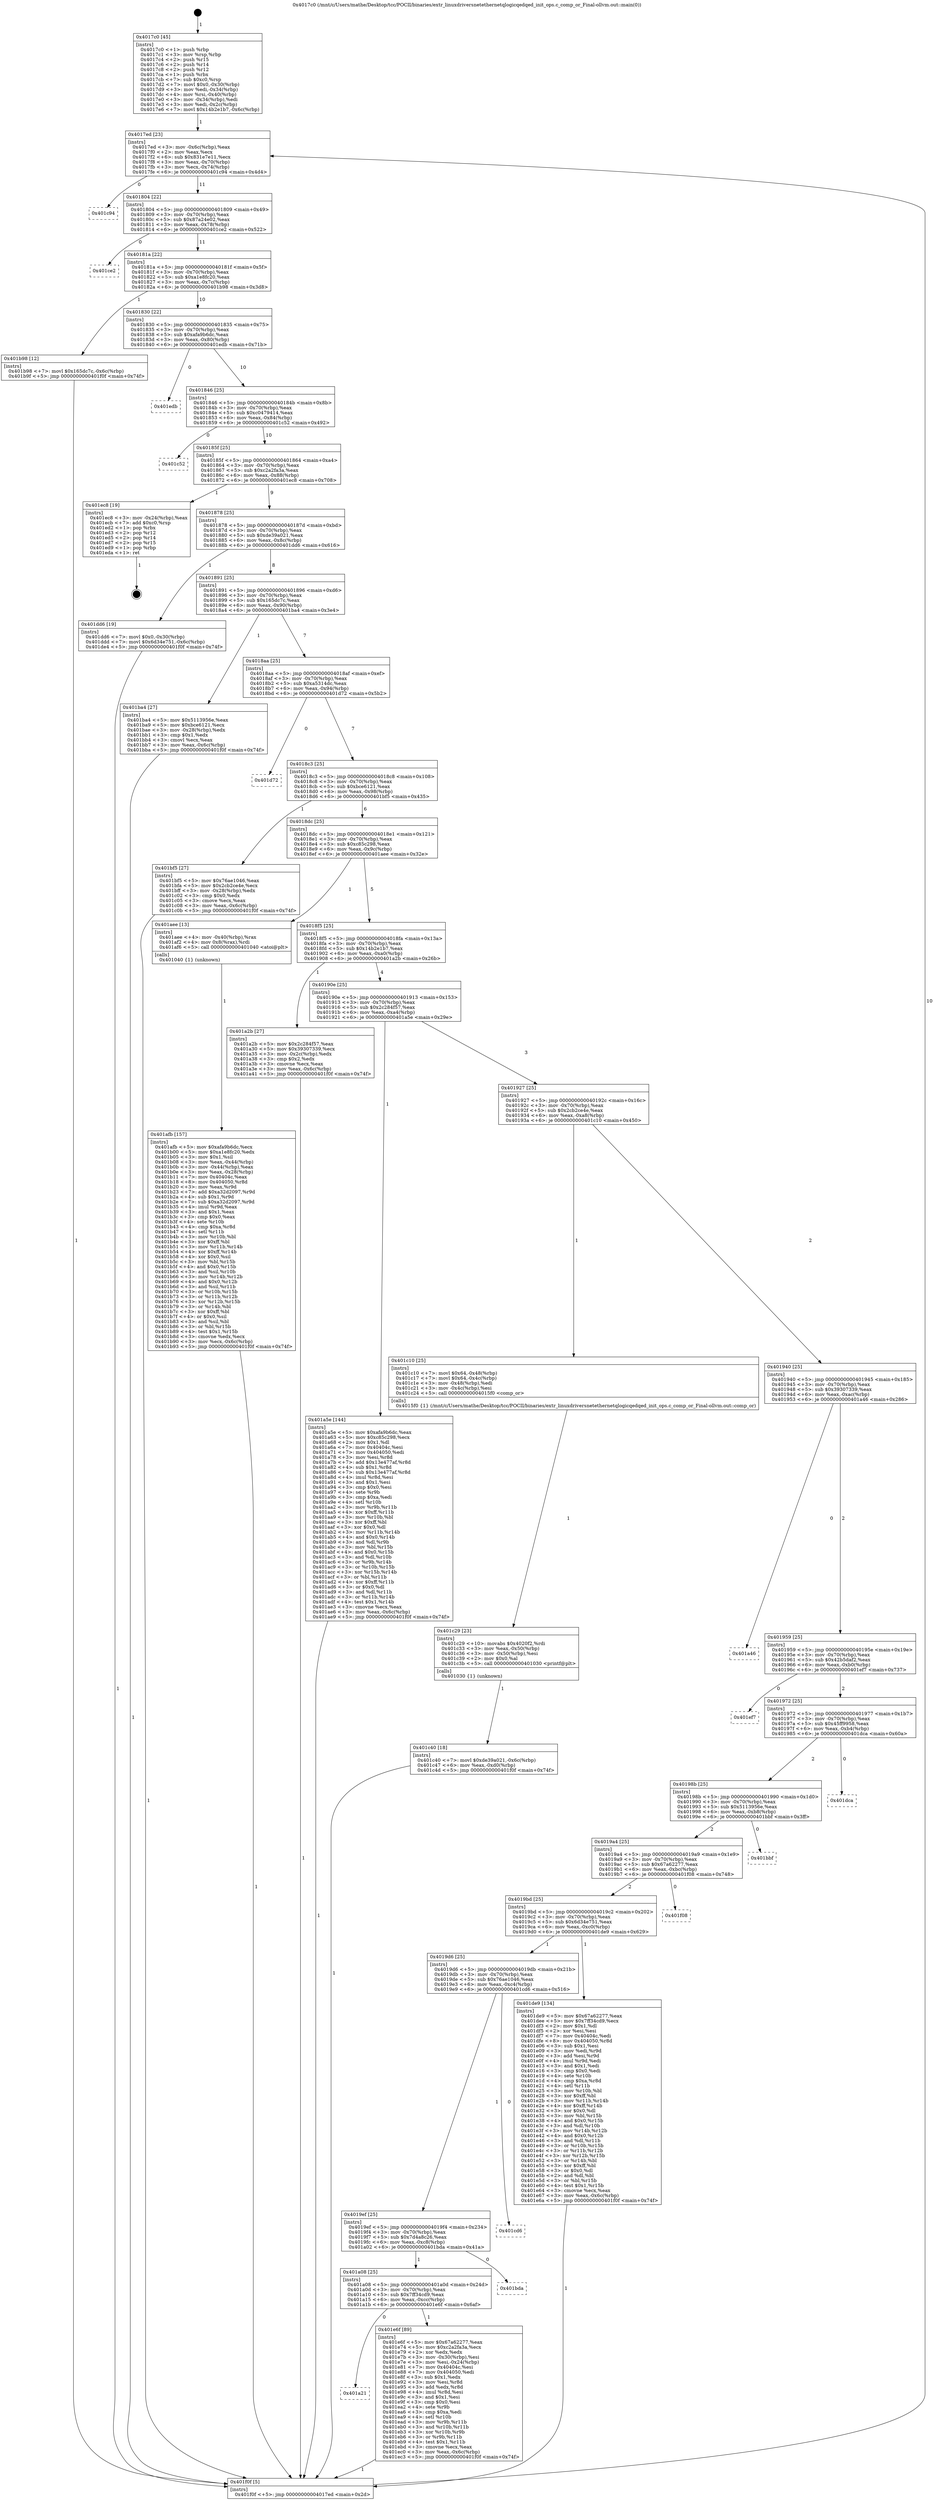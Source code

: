 digraph "0x4017c0" {
  label = "0x4017c0 (/mnt/c/Users/mathe/Desktop/tcc/POCII/binaries/extr_linuxdriversnetethernetqlogicqedqed_init_ops.c_comp_or_Final-ollvm.out::main(0))"
  labelloc = "t"
  node[shape=record]

  Entry [label="",width=0.3,height=0.3,shape=circle,fillcolor=black,style=filled]
  "0x4017ed" [label="{
     0x4017ed [23]\l
     | [instrs]\l
     &nbsp;&nbsp;0x4017ed \<+3\>: mov -0x6c(%rbp),%eax\l
     &nbsp;&nbsp;0x4017f0 \<+2\>: mov %eax,%ecx\l
     &nbsp;&nbsp;0x4017f2 \<+6\>: sub $0x831e7e11,%ecx\l
     &nbsp;&nbsp;0x4017f8 \<+3\>: mov %eax,-0x70(%rbp)\l
     &nbsp;&nbsp;0x4017fb \<+3\>: mov %ecx,-0x74(%rbp)\l
     &nbsp;&nbsp;0x4017fe \<+6\>: je 0000000000401c94 \<main+0x4d4\>\l
  }"]
  "0x401c94" [label="{
     0x401c94\l
  }", style=dashed]
  "0x401804" [label="{
     0x401804 [22]\l
     | [instrs]\l
     &nbsp;&nbsp;0x401804 \<+5\>: jmp 0000000000401809 \<main+0x49\>\l
     &nbsp;&nbsp;0x401809 \<+3\>: mov -0x70(%rbp),%eax\l
     &nbsp;&nbsp;0x40180c \<+5\>: sub $0x87a24e02,%eax\l
     &nbsp;&nbsp;0x401811 \<+3\>: mov %eax,-0x78(%rbp)\l
     &nbsp;&nbsp;0x401814 \<+6\>: je 0000000000401ce2 \<main+0x522\>\l
  }"]
  Exit [label="",width=0.3,height=0.3,shape=circle,fillcolor=black,style=filled,peripheries=2]
  "0x401ce2" [label="{
     0x401ce2\l
  }", style=dashed]
  "0x40181a" [label="{
     0x40181a [22]\l
     | [instrs]\l
     &nbsp;&nbsp;0x40181a \<+5\>: jmp 000000000040181f \<main+0x5f\>\l
     &nbsp;&nbsp;0x40181f \<+3\>: mov -0x70(%rbp),%eax\l
     &nbsp;&nbsp;0x401822 \<+5\>: sub $0xa1e8fc20,%eax\l
     &nbsp;&nbsp;0x401827 \<+3\>: mov %eax,-0x7c(%rbp)\l
     &nbsp;&nbsp;0x40182a \<+6\>: je 0000000000401b98 \<main+0x3d8\>\l
  }"]
  "0x401a21" [label="{
     0x401a21\l
  }", style=dashed]
  "0x401b98" [label="{
     0x401b98 [12]\l
     | [instrs]\l
     &nbsp;&nbsp;0x401b98 \<+7\>: movl $0x165dc7c,-0x6c(%rbp)\l
     &nbsp;&nbsp;0x401b9f \<+5\>: jmp 0000000000401f0f \<main+0x74f\>\l
  }"]
  "0x401830" [label="{
     0x401830 [22]\l
     | [instrs]\l
     &nbsp;&nbsp;0x401830 \<+5\>: jmp 0000000000401835 \<main+0x75\>\l
     &nbsp;&nbsp;0x401835 \<+3\>: mov -0x70(%rbp),%eax\l
     &nbsp;&nbsp;0x401838 \<+5\>: sub $0xafa9b6dc,%eax\l
     &nbsp;&nbsp;0x40183d \<+3\>: mov %eax,-0x80(%rbp)\l
     &nbsp;&nbsp;0x401840 \<+6\>: je 0000000000401edb \<main+0x71b\>\l
  }"]
  "0x401e6f" [label="{
     0x401e6f [89]\l
     | [instrs]\l
     &nbsp;&nbsp;0x401e6f \<+5\>: mov $0x67a62277,%eax\l
     &nbsp;&nbsp;0x401e74 \<+5\>: mov $0xc2a2fa3a,%ecx\l
     &nbsp;&nbsp;0x401e79 \<+2\>: xor %edx,%edx\l
     &nbsp;&nbsp;0x401e7b \<+3\>: mov -0x30(%rbp),%esi\l
     &nbsp;&nbsp;0x401e7e \<+3\>: mov %esi,-0x24(%rbp)\l
     &nbsp;&nbsp;0x401e81 \<+7\>: mov 0x40404c,%esi\l
     &nbsp;&nbsp;0x401e88 \<+7\>: mov 0x404050,%edi\l
     &nbsp;&nbsp;0x401e8f \<+3\>: sub $0x1,%edx\l
     &nbsp;&nbsp;0x401e92 \<+3\>: mov %esi,%r8d\l
     &nbsp;&nbsp;0x401e95 \<+3\>: add %edx,%r8d\l
     &nbsp;&nbsp;0x401e98 \<+4\>: imul %r8d,%esi\l
     &nbsp;&nbsp;0x401e9c \<+3\>: and $0x1,%esi\l
     &nbsp;&nbsp;0x401e9f \<+3\>: cmp $0x0,%esi\l
     &nbsp;&nbsp;0x401ea2 \<+4\>: sete %r9b\l
     &nbsp;&nbsp;0x401ea6 \<+3\>: cmp $0xa,%edi\l
     &nbsp;&nbsp;0x401ea9 \<+4\>: setl %r10b\l
     &nbsp;&nbsp;0x401ead \<+3\>: mov %r9b,%r11b\l
     &nbsp;&nbsp;0x401eb0 \<+3\>: and %r10b,%r11b\l
     &nbsp;&nbsp;0x401eb3 \<+3\>: xor %r10b,%r9b\l
     &nbsp;&nbsp;0x401eb6 \<+3\>: or %r9b,%r11b\l
     &nbsp;&nbsp;0x401eb9 \<+4\>: test $0x1,%r11b\l
     &nbsp;&nbsp;0x401ebd \<+3\>: cmovne %ecx,%eax\l
     &nbsp;&nbsp;0x401ec0 \<+3\>: mov %eax,-0x6c(%rbp)\l
     &nbsp;&nbsp;0x401ec3 \<+5\>: jmp 0000000000401f0f \<main+0x74f\>\l
  }"]
  "0x401edb" [label="{
     0x401edb\l
  }", style=dashed]
  "0x401846" [label="{
     0x401846 [25]\l
     | [instrs]\l
     &nbsp;&nbsp;0x401846 \<+5\>: jmp 000000000040184b \<main+0x8b\>\l
     &nbsp;&nbsp;0x40184b \<+3\>: mov -0x70(%rbp),%eax\l
     &nbsp;&nbsp;0x40184e \<+5\>: sub $0xc0479414,%eax\l
     &nbsp;&nbsp;0x401853 \<+6\>: mov %eax,-0x84(%rbp)\l
     &nbsp;&nbsp;0x401859 \<+6\>: je 0000000000401c52 \<main+0x492\>\l
  }"]
  "0x401a08" [label="{
     0x401a08 [25]\l
     | [instrs]\l
     &nbsp;&nbsp;0x401a08 \<+5\>: jmp 0000000000401a0d \<main+0x24d\>\l
     &nbsp;&nbsp;0x401a0d \<+3\>: mov -0x70(%rbp),%eax\l
     &nbsp;&nbsp;0x401a10 \<+5\>: sub $0x7ff34cd9,%eax\l
     &nbsp;&nbsp;0x401a15 \<+6\>: mov %eax,-0xcc(%rbp)\l
     &nbsp;&nbsp;0x401a1b \<+6\>: je 0000000000401e6f \<main+0x6af\>\l
  }"]
  "0x401c52" [label="{
     0x401c52\l
  }", style=dashed]
  "0x40185f" [label="{
     0x40185f [25]\l
     | [instrs]\l
     &nbsp;&nbsp;0x40185f \<+5\>: jmp 0000000000401864 \<main+0xa4\>\l
     &nbsp;&nbsp;0x401864 \<+3\>: mov -0x70(%rbp),%eax\l
     &nbsp;&nbsp;0x401867 \<+5\>: sub $0xc2a2fa3a,%eax\l
     &nbsp;&nbsp;0x40186c \<+6\>: mov %eax,-0x88(%rbp)\l
     &nbsp;&nbsp;0x401872 \<+6\>: je 0000000000401ec8 \<main+0x708\>\l
  }"]
  "0x401bda" [label="{
     0x401bda\l
  }", style=dashed]
  "0x401ec8" [label="{
     0x401ec8 [19]\l
     | [instrs]\l
     &nbsp;&nbsp;0x401ec8 \<+3\>: mov -0x24(%rbp),%eax\l
     &nbsp;&nbsp;0x401ecb \<+7\>: add $0xc0,%rsp\l
     &nbsp;&nbsp;0x401ed2 \<+1\>: pop %rbx\l
     &nbsp;&nbsp;0x401ed3 \<+2\>: pop %r12\l
     &nbsp;&nbsp;0x401ed5 \<+2\>: pop %r14\l
     &nbsp;&nbsp;0x401ed7 \<+2\>: pop %r15\l
     &nbsp;&nbsp;0x401ed9 \<+1\>: pop %rbp\l
     &nbsp;&nbsp;0x401eda \<+1\>: ret\l
  }"]
  "0x401878" [label="{
     0x401878 [25]\l
     | [instrs]\l
     &nbsp;&nbsp;0x401878 \<+5\>: jmp 000000000040187d \<main+0xbd\>\l
     &nbsp;&nbsp;0x40187d \<+3\>: mov -0x70(%rbp),%eax\l
     &nbsp;&nbsp;0x401880 \<+5\>: sub $0xde39a021,%eax\l
     &nbsp;&nbsp;0x401885 \<+6\>: mov %eax,-0x8c(%rbp)\l
     &nbsp;&nbsp;0x40188b \<+6\>: je 0000000000401dd6 \<main+0x616\>\l
  }"]
  "0x4019ef" [label="{
     0x4019ef [25]\l
     | [instrs]\l
     &nbsp;&nbsp;0x4019ef \<+5\>: jmp 00000000004019f4 \<main+0x234\>\l
     &nbsp;&nbsp;0x4019f4 \<+3\>: mov -0x70(%rbp),%eax\l
     &nbsp;&nbsp;0x4019f7 \<+5\>: sub $0x7d4a8c26,%eax\l
     &nbsp;&nbsp;0x4019fc \<+6\>: mov %eax,-0xc8(%rbp)\l
     &nbsp;&nbsp;0x401a02 \<+6\>: je 0000000000401bda \<main+0x41a\>\l
  }"]
  "0x401dd6" [label="{
     0x401dd6 [19]\l
     | [instrs]\l
     &nbsp;&nbsp;0x401dd6 \<+7\>: movl $0x0,-0x30(%rbp)\l
     &nbsp;&nbsp;0x401ddd \<+7\>: movl $0x6d34e751,-0x6c(%rbp)\l
     &nbsp;&nbsp;0x401de4 \<+5\>: jmp 0000000000401f0f \<main+0x74f\>\l
  }"]
  "0x401891" [label="{
     0x401891 [25]\l
     | [instrs]\l
     &nbsp;&nbsp;0x401891 \<+5\>: jmp 0000000000401896 \<main+0xd6\>\l
     &nbsp;&nbsp;0x401896 \<+3\>: mov -0x70(%rbp),%eax\l
     &nbsp;&nbsp;0x401899 \<+5\>: sub $0x165dc7c,%eax\l
     &nbsp;&nbsp;0x40189e \<+6\>: mov %eax,-0x90(%rbp)\l
     &nbsp;&nbsp;0x4018a4 \<+6\>: je 0000000000401ba4 \<main+0x3e4\>\l
  }"]
  "0x401cd6" [label="{
     0x401cd6\l
  }", style=dashed]
  "0x401ba4" [label="{
     0x401ba4 [27]\l
     | [instrs]\l
     &nbsp;&nbsp;0x401ba4 \<+5\>: mov $0x5113956e,%eax\l
     &nbsp;&nbsp;0x401ba9 \<+5\>: mov $0xbce6121,%ecx\l
     &nbsp;&nbsp;0x401bae \<+3\>: mov -0x28(%rbp),%edx\l
     &nbsp;&nbsp;0x401bb1 \<+3\>: cmp $0x1,%edx\l
     &nbsp;&nbsp;0x401bb4 \<+3\>: cmovl %ecx,%eax\l
     &nbsp;&nbsp;0x401bb7 \<+3\>: mov %eax,-0x6c(%rbp)\l
     &nbsp;&nbsp;0x401bba \<+5\>: jmp 0000000000401f0f \<main+0x74f\>\l
  }"]
  "0x4018aa" [label="{
     0x4018aa [25]\l
     | [instrs]\l
     &nbsp;&nbsp;0x4018aa \<+5\>: jmp 00000000004018af \<main+0xef\>\l
     &nbsp;&nbsp;0x4018af \<+3\>: mov -0x70(%rbp),%eax\l
     &nbsp;&nbsp;0x4018b2 \<+5\>: sub $0xa5314dc,%eax\l
     &nbsp;&nbsp;0x4018b7 \<+6\>: mov %eax,-0x94(%rbp)\l
     &nbsp;&nbsp;0x4018bd \<+6\>: je 0000000000401d72 \<main+0x5b2\>\l
  }"]
  "0x4019d6" [label="{
     0x4019d6 [25]\l
     | [instrs]\l
     &nbsp;&nbsp;0x4019d6 \<+5\>: jmp 00000000004019db \<main+0x21b\>\l
     &nbsp;&nbsp;0x4019db \<+3\>: mov -0x70(%rbp),%eax\l
     &nbsp;&nbsp;0x4019de \<+5\>: sub $0x76ae1046,%eax\l
     &nbsp;&nbsp;0x4019e3 \<+6\>: mov %eax,-0xc4(%rbp)\l
     &nbsp;&nbsp;0x4019e9 \<+6\>: je 0000000000401cd6 \<main+0x516\>\l
  }"]
  "0x401d72" [label="{
     0x401d72\l
  }", style=dashed]
  "0x4018c3" [label="{
     0x4018c3 [25]\l
     | [instrs]\l
     &nbsp;&nbsp;0x4018c3 \<+5\>: jmp 00000000004018c8 \<main+0x108\>\l
     &nbsp;&nbsp;0x4018c8 \<+3\>: mov -0x70(%rbp),%eax\l
     &nbsp;&nbsp;0x4018cb \<+5\>: sub $0xbce6121,%eax\l
     &nbsp;&nbsp;0x4018d0 \<+6\>: mov %eax,-0x98(%rbp)\l
     &nbsp;&nbsp;0x4018d6 \<+6\>: je 0000000000401bf5 \<main+0x435\>\l
  }"]
  "0x401de9" [label="{
     0x401de9 [134]\l
     | [instrs]\l
     &nbsp;&nbsp;0x401de9 \<+5\>: mov $0x67a62277,%eax\l
     &nbsp;&nbsp;0x401dee \<+5\>: mov $0x7ff34cd9,%ecx\l
     &nbsp;&nbsp;0x401df3 \<+2\>: mov $0x1,%dl\l
     &nbsp;&nbsp;0x401df5 \<+2\>: xor %esi,%esi\l
     &nbsp;&nbsp;0x401df7 \<+7\>: mov 0x40404c,%edi\l
     &nbsp;&nbsp;0x401dfe \<+8\>: mov 0x404050,%r8d\l
     &nbsp;&nbsp;0x401e06 \<+3\>: sub $0x1,%esi\l
     &nbsp;&nbsp;0x401e09 \<+3\>: mov %edi,%r9d\l
     &nbsp;&nbsp;0x401e0c \<+3\>: add %esi,%r9d\l
     &nbsp;&nbsp;0x401e0f \<+4\>: imul %r9d,%edi\l
     &nbsp;&nbsp;0x401e13 \<+3\>: and $0x1,%edi\l
     &nbsp;&nbsp;0x401e16 \<+3\>: cmp $0x0,%edi\l
     &nbsp;&nbsp;0x401e19 \<+4\>: sete %r10b\l
     &nbsp;&nbsp;0x401e1d \<+4\>: cmp $0xa,%r8d\l
     &nbsp;&nbsp;0x401e21 \<+4\>: setl %r11b\l
     &nbsp;&nbsp;0x401e25 \<+3\>: mov %r10b,%bl\l
     &nbsp;&nbsp;0x401e28 \<+3\>: xor $0xff,%bl\l
     &nbsp;&nbsp;0x401e2b \<+3\>: mov %r11b,%r14b\l
     &nbsp;&nbsp;0x401e2e \<+4\>: xor $0xff,%r14b\l
     &nbsp;&nbsp;0x401e32 \<+3\>: xor $0x0,%dl\l
     &nbsp;&nbsp;0x401e35 \<+3\>: mov %bl,%r15b\l
     &nbsp;&nbsp;0x401e38 \<+4\>: and $0x0,%r15b\l
     &nbsp;&nbsp;0x401e3c \<+3\>: and %dl,%r10b\l
     &nbsp;&nbsp;0x401e3f \<+3\>: mov %r14b,%r12b\l
     &nbsp;&nbsp;0x401e42 \<+4\>: and $0x0,%r12b\l
     &nbsp;&nbsp;0x401e46 \<+3\>: and %dl,%r11b\l
     &nbsp;&nbsp;0x401e49 \<+3\>: or %r10b,%r15b\l
     &nbsp;&nbsp;0x401e4c \<+3\>: or %r11b,%r12b\l
     &nbsp;&nbsp;0x401e4f \<+3\>: xor %r12b,%r15b\l
     &nbsp;&nbsp;0x401e52 \<+3\>: or %r14b,%bl\l
     &nbsp;&nbsp;0x401e55 \<+3\>: xor $0xff,%bl\l
     &nbsp;&nbsp;0x401e58 \<+3\>: or $0x0,%dl\l
     &nbsp;&nbsp;0x401e5b \<+2\>: and %dl,%bl\l
     &nbsp;&nbsp;0x401e5d \<+3\>: or %bl,%r15b\l
     &nbsp;&nbsp;0x401e60 \<+4\>: test $0x1,%r15b\l
     &nbsp;&nbsp;0x401e64 \<+3\>: cmovne %ecx,%eax\l
     &nbsp;&nbsp;0x401e67 \<+3\>: mov %eax,-0x6c(%rbp)\l
     &nbsp;&nbsp;0x401e6a \<+5\>: jmp 0000000000401f0f \<main+0x74f\>\l
  }"]
  "0x401bf5" [label="{
     0x401bf5 [27]\l
     | [instrs]\l
     &nbsp;&nbsp;0x401bf5 \<+5\>: mov $0x76ae1046,%eax\l
     &nbsp;&nbsp;0x401bfa \<+5\>: mov $0x2cb2ce4e,%ecx\l
     &nbsp;&nbsp;0x401bff \<+3\>: mov -0x28(%rbp),%edx\l
     &nbsp;&nbsp;0x401c02 \<+3\>: cmp $0x0,%edx\l
     &nbsp;&nbsp;0x401c05 \<+3\>: cmove %ecx,%eax\l
     &nbsp;&nbsp;0x401c08 \<+3\>: mov %eax,-0x6c(%rbp)\l
     &nbsp;&nbsp;0x401c0b \<+5\>: jmp 0000000000401f0f \<main+0x74f\>\l
  }"]
  "0x4018dc" [label="{
     0x4018dc [25]\l
     | [instrs]\l
     &nbsp;&nbsp;0x4018dc \<+5\>: jmp 00000000004018e1 \<main+0x121\>\l
     &nbsp;&nbsp;0x4018e1 \<+3\>: mov -0x70(%rbp),%eax\l
     &nbsp;&nbsp;0x4018e4 \<+5\>: sub $0xc85c298,%eax\l
     &nbsp;&nbsp;0x4018e9 \<+6\>: mov %eax,-0x9c(%rbp)\l
     &nbsp;&nbsp;0x4018ef \<+6\>: je 0000000000401aee \<main+0x32e\>\l
  }"]
  "0x4019bd" [label="{
     0x4019bd [25]\l
     | [instrs]\l
     &nbsp;&nbsp;0x4019bd \<+5\>: jmp 00000000004019c2 \<main+0x202\>\l
     &nbsp;&nbsp;0x4019c2 \<+3\>: mov -0x70(%rbp),%eax\l
     &nbsp;&nbsp;0x4019c5 \<+5\>: sub $0x6d34e751,%eax\l
     &nbsp;&nbsp;0x4019ca \<+6\>: mov %eax,-0xc0(%rbp)\l
     &nbsp;&nbsp;0x4019d0 \<+6\>: je 0000000000401de9 \<main+0x629\>\l
  }"]
  "0x401aee" [label="{
     0x401aee [13]\l
     | [instrs]\l
     &nbsp;&nbsp;0x401aee \<+4\>: mov -0x40(%rbp),%rax\l
     &nbsp;&nbsp;0x401af2 \<+4\>: mov 0x8(%rax),%rdi\l
     &nbsp;&nbsp;0x401af6 \<+5\>: call 0000000000401040 \<atoi@plt\>\l
     | [calls]\l
     &nbsp;&nbsp;0x401040 \{1\} (unknown)\l
  }"]
  "0x4018f5" [label="{
     0x4018f5 [25]\l
     | [instrs]\l
     &nbsp;&nbsp;0x4018f5 \<+5\>: jmp 00000000004018fa \<main+0x13a\>\l
     &nbsp;&nbsp;0x4018fa \<+3\>: mov -0x70(%rbp),%eax\l
     &nbsp;&nbsp;0x4018fd \<+5\>: sub $0x14b2e1b7,%eax\l
     &nbsp;&nbsp;0x401902 \<+6\>: mov %eax,-0xa0(%rbp)\l
     &nbsp;&nbsp;0x401908 \<+6\>: je 0000000000401a2b \<main+0x26b\>\l
  }"]
  "0x401f08" [label="{
     0x401f08\l
  }", style=dashed]
  "0x401a2b" [label="{
     0x401a2b [27]\l
     | [instrs]\l
     &nbsp;&nbsp;0x401a2b \<+5\>: mov $0x2c284f57,%eax\l
     &nbsp;&nbsp;0x401a30 \<+5\>: mov $0x39307339,%ecx\l
     &nbsp;&nbsp;0x401a35 \<+3\>: mov -0x2c(%rbp),%edx\l
     &nbsp;&nbsp;0x401a38 \<+3\>: cmp $0x2,%edx\l
     &nbsp;&nbsp;0x401a3b \<+3\>: cmovne %ecx,%eax\l
     &nbsp;&nbsp;0x401a3e \<+3\>: mov %eax,-0x6c(%rbp)\l
     &nbsp;&nbsp;0x401a41 \<+5\>: jmp 0000000000401f0f \<main+0x74f\>\l
  }"]
  "0x40190e" [label="{
     0x40190e [25]\l
     | [instrs]\l
     &nbsp;&nbsp;0x40190e \<+5\>: jmp 0000000000401913 \<main+0x153\>\l
     &nbsp;&nbsp;0x401913 \<+3\>: mov -0x70(%rbp),%eax\l
     &nbsp;&nbsp;0x401916 \<+5\>: sub $0x2c284f57,%eax\l
     &nbsp;&nbsp;0x40191b \<+6\>: mov %eax,-0xa4(%rbp)\l
     &nbsp;&nbsp;0x401921 \<+6\>: je 0000000000401a5e \<main+0x29e\>\l
  }"]
  "0x401f0f" [label="{
     0x401f0f [5]\l
     | [instrs]\l
     &nbsp;&nbsp;0x401f0f \<+5\>: jmp 00000000004017ed \<main+0x2d\>\l
  }"]
  "0x4017c0" [label="{
     0x4017c0 [45]\l
     | [instrs]\l
     &nbsp;&nbsp;0x4017c0 \<+1\>: push %rbp\l
     &nbsp;&nbsp;0x4017c1 \<+3\>: mov %rsp,%rbp\l
     &nbsp;&nbsp;0x4017c4 \<+2\>: push %r15\l
     &nbsp;&nbsp;0x4017c6 \<+2\>: push %r14\l
     &nbsp;&nbsp;0x4017c8 \<+2\>: push %r12\l
     &nbsp;&nbsp;0x4017ca \<+1\>: push %rbx\l
     &nbsp;&nbsp;0x4017cb \<+7\>: sub $0xc0,%rsp\l
     &nbsp;&nbsp;0x4017d2 \<+7\>: movl $0x0,-0x30(%rbp)\l
     &nbsp;&nbsp;0x4017d9 \<+3\>: mov %edi,-0x34(%rbp)\l
     &nbsp;&nbsp;0x4017dc \<+4\>: mov %rsi,-0x40(%rbp)\l
     &nbsp;&nbsp;0x4017e0 \<+3\>: mov -0x34(%rbp),%edi\l
     &nbsp;&nbsp;0x4017e3 \<+3\>: mov %edi,-0x2c(%rbp)\l
     &nbsp;&nbsp;0x4017e6 \<+7\>: movl $0x14b2e1b7,-0x6c(%rbp)\l
  }"]
  "0x4019a4" [label="{
     0x4019a4 [25]\l
     | [instrs]\l
     &nbsp;&nbsp;0x4019a4 \<+5\>: jmp 00000000004019a9 \<main+0x1e9\>\l
     &nbsp;&nbsp;0x4019a9 \<+3\>: mov -0x70(%rbp),%eax\l
     &nbsp;&nbsp;0x4019ac \<+5\>: sub $0x67a62277,%eax\l
     &nbsp;&nbsp;0x4019b1 \<+6\>: mov %eax,-0xbc(%rbp)\l
     &nbsp;&nbsp;0x4019b7 \<+6\>: je 0000000000401f08 \<main+0x748\>\l
  }"]
  "0x401a5e" [label="{
     0x401a5e [144]\l
     | [instrs]\l
     &nbsp;&nbsp;0x401a5e \<+5\>: mov $0xafa9b6dc,%eax\l
     &nbsp;&nbsp;0x401a63 \<+5\>: mov $0xc85c298,%ecx\l
     &nbsp;&nbsp;0x401a68 \<+2\>: mov $0x1,%dl\l
     &nbsp;&nbsp;0x401a6a \<+7\>: mov 0x40404c,%esi\l
     &nbsp;&nbsp;0x401a71 \<+7\>: mov 0x404050,%edi\l
     &nbsp;&nbsp;0x401a78 \<+3\>: mov %esi,%r8d\l
     &nbsp;&nbsp;0x401a7b \<+7\>: add $0x13e477af,%r8d\l
     &nbsp;&nbsp;0x401a82 \<+4\>: sub $0x1,%r8d\l
     &nbsp;&nbsp;0x401a86 \<+7\>: sub $0x13e477af,%r8d\l
     &nbsp;&nbsp;0x401a8d \<+4\>: imul %r8d,%esi\l
     &nbsp;&nbsp;0x401a91 \<+3\>: and $0x1,%esi\l
     &nbsp;&nbsp;0x401a94 \<+3\>: cmp $0x0,%esi\l
     &nbsp;&nbsp;0x401a97 \<+4\>: sete %r9b\l
     &nbsp;&nbsp;0x401a9b \<+3\>: cmp $0xa,%edi\l
     &nbsp;&nbsp;0x401a9e \<+4\>: setl %r10b\l
     &nbsp;&nbsp;0x401aa2 \<+3\>: mov %r9b,%r11b\l
     &nbsp;&nbsp;0x401aa5 \<+4\>: xor $0xff,%r11b\l
     &nbsp;&nbsp;0x401aa9 \<+3\>: mov %r10b,%bl\l
     &nbsp;&nbsp;0x401aac \<+3\>: xor $0xff,%bl\l
     &nbsp;&nbsp;0x401aaf \<+3\>: xor $0x0,%dl\l
     &nbsp;&nbsp;0x401ab2 \<+3\>: mov %r11b,%r14b\l
     &nbsp;&nbsp;0x401ab5 \<+4\>: and $0x0,%r14b\l
     &nbsp;&nbsp;0x401ab9 \<+3\>: and %dl,%r9b\l
     &nbsp;&nbsp;0x401abc \<+3\>: mov %bl,%r15b\l
     &nbsp;&nbsp;0x401abf \<+4\>: and $0x0,%r15b\l
     &nbsp;&nbsp;0x401ac3 \<+3\>: and %dl,%r10b\l
     &nbsp;&nbsp;0x401ac6 \<+3\>: or %r9b,%r14b\l
     &nbsp;&nbsp;0x401ac9 \<+3\>: or %r10b,%r15b\l
     &nbsp;&nbsp;0x401acc \<+3\>: xor %r15b,%r14b\l
     &nbsp;&nbsp;0x401acf \<+3\>: or %bl,%r11b\l
     &nbsp;&nbsp;0x401ad2 \<+4\>: xor $0xff,%r11b\l
     &nbsp;&nbsp;0x401ad6 \<+3\>: or $0x0,%dl\l
     &nbsp;&nbsp;0x401ad9 \<+3\>: and %dl,%r11b\l
     &nbsp;&nbsp;0x401adc \<+3\>: or %r11b,%r14b\l
     &nbsp;&nbsp;0x401adf \<+4\>: test $0x1,%r14b\l
     &nbsp;&nbsp;0x401ae3 \<+3\>: cmovne %ecx,%eax\l
     &nbsp;&nbsp;0x401ae6 \<+3\>: mov %eax,-0x6c(%rbp)\l
     &nbsp;&nbsp;0x401ae9 \<+5\>: jmp 0000000000401f0f \<main+0x74f\>\l
  }"]
  "0x401927" [label="{
     0x401927 [25]\l
     | [instrs]\l
     &nbsp;&nbsp;0x401927 \<+5\>: jmp 000000000040192c \<main+0x16c\>\l
     &nbsp;&nbsp;0x40192c \<+3\>: mov -0x70(%rbp),%eax\l
     &nbsp;&nbsp;0x40192f \<+5\>: sub $0x2cb2ce4e,%eax\l
     &nbsp;&nbsp;0x401934 \<+6\>: mov %eax,-0xa8(%rbp)\l
     &nbsp;&nbsp;0x40193a \<+6\>: je 0000000000401c10 \<main+0x450\>\l
  }"]
  "0x401afb" [label="{
     0x401afb [157]\l
     | [instrs]\l
     &nbsp;&nbsp;0x401afb \<+5\>: mov $0xafa9b6dc,%ecx\l
     &nbsp;&nbsp;0x401b00 \<+5\>: mov $0xa1e8fc20,%edx\l
     &nbsp;&nbsp;0x401b05 \<+3\>: mov $0x1,%sil\l
     &nbsp;&nbsp;0x401b08 \<+3\>: mov %eax,-0x44(%rbp)\l
     &nbsp;&nbsp;0x401b0b \<+3\>: mov -0x44(%rbp),%eax\l
     &nbsp;&nbsp;0x401b0e \<+3\>: mov %eax,-0x28(%rbp)\l
     &nbsp;&nbsp;0x401b11 \<+7\>: mov 0x40404c,%eax\l
     &nbsp;&nbsp;0x401b18 \<+8\>: mov 0x404050,%r8d\l
     &nbsp;&nbsp;0x401b20 \<+3\>: mov %eax,%r9d\l
     &nbsp;&nbsp;0x401b23 \<+7\>: add $0xa32d2097,%r9d\l
     &nbsp;&nbsp;0x401b2a \<+4\>: sub $0x1,%r9d\l
     &nbsp;&nbsp;0x401b2e \<+7\>: sub $0xa32d2097,%r9d\l
     &nbsp;&nbsp;0x401b35 \<+4\>: imul %r9d,%eax\l
     &nbsp;&nbsp;0x401b39 \<+3\>: and $0x1,%eax\l
     &nbsp;&nbsp;0x401b3c \<+3\>: cmp $0x0,%eax\l
     &nbsp;&nbsp;0x401b3f \<+4\>: sete %r10b\l
     &nbsp;&nbsp;0x401b43 \<+4\>: cmp $0xa,%r8d\l
     &nbsp;&nbsp;0x401b47 \<+4\>: setl %r11b\l
     &nbsp;&nbsp;0x401b4b \<+3\>: mov %r10b,%bl\l
     &nbsp;&nbsp;0x401b4e \<+3\>: xor $0xff,%bl\l
     &nbsp;&nbsp;0x401b51 \<+3\>: mov %r11b,%r14b\l
     &nbsp;&nbsp;0x401b54 \<+4\>: xor $0xff,%r14b\l
     &nbsp;&nbsp;0x401b58 \<+4\>: xor $0x0,%sil\l
     &nbsp;&nbsp;0x401b5c \<+3\>: mov %bl,%r15b\l
     &nbsp;&nbsp;0x401b5f \<+4\>: and $0x0,%r15b\l
     &nbsp;&nbsp;0x401b63 \<+3\>: and %sil,%r10b\l
     &nbsp;&nbsp;0x401b66 \<+3\>: mov %r14b,%r12b\l
     &nbsp;&nbsp;0x401b69 \<+4\>: and $0x0,%r12b\l
     &nbsp;&nbsp;0x401b6d \<+3\>: and %sil,%r11b\l
     &nbsp;&nbsp;0x401b70 \<+3\>: or %r10b,%r15b\l
     &nbsp;&nbsp;0x401b73 \<+3\>: or %r11b,%r12b\l
     &nbsp;&nbsp;0x401b76 \<+3\>: xor %r12b,%r15b\l
     &nbsp;&nbsp;0x401b79 \<+3\>: or %r14b,%bl\l
     &nbsp;&nbsp;0x401b7c \<+3\>: xor $0xff,%bl\l
     &nbsp;&nbsp;0x401b7f \<+4\>: or $0x0,%sil\l
     &nbsp;&nbsp;0x401b83 \<+3\>: and %sil,%bl\l
     &nbsp;&nbsp;0x401b86 \<+3\>: or %bl,%r15b\l
     &nbsp;&nbsp;0x401b89 \<+4\>: test $0x1,%r15b\l
     &nbsp;&nbsp;0x401b8d \<+3\>: cmovne %edx,%ecx\l
     &nbsp;&nbsp;0x401b90 \<+3\>: mov %ecx,-0x6c(%rbp)\l
     &nbsp;&nbsp;0x401b93 \<+5\>: jmp 0000000000401f0f \<main+0x74f\>\l
  }"]
  "0x401bbf" [label="{
     0x401bbf\l
  }", style=dashed]
  "0x401c10" [label="{
     0x401c10 [25]\l
     | [instrs]\l
     &nbsp;&nbsp;0x401c10 \<+7\>: movl $0x64,-0x48(%rbp)\l
     &nbsp;&nbsp;0x401c17 \<+7\>: movl $0x64,-0x4c(%rbp)\l
     &nbsp;&nbsp;0x401c1e \<+3\>: mov -0x48(%rbp),%edi\l
     &nbsp;&nbsp;0x401c21 \<+3\>: mov -0x4c(%rbp),%esi\l
     &nbsp;&nbsp;0x401c24 \<+5\>: call 00000000004015f0 \<comp_or\>\l
     | [calls]\l
     &nbsp;&nbsp;0x4015f0 \{1\} (/mnt/c/Users/mathe/Desktop/tcc/POCII/binaries/extr_linuxdriversnetethernetqlogicqedqed_init_ops.c_comp_or_Final-ollvm.out::comp_or)\l
  }"]
  "0x401940" [label="{
     0x401940 [25]\l
     | [instrs]\l
     &nbsp;&nbsp;0x401940 \<+5\>: jmp 0000000000401945 \<main+0x185\>\l
     &nbsp;&nbsp;0x401945 \<+3\>: mov -0x70(%rbp),%eax\l
     &nbsp;&nbsp;0x401948 \<+5\>: sub $0x39307339,%eax\l
     &nbsp;&nbsp;0x40194d \<+6\>: mov %eax,-0xac(%rbp)\l
     &nbsp;&nbsp;0x401953 \<+6\>: je 0000000000401a46 \<main+0x286\>\l
  }"]
  "0x401c29" [label="{
     0x401c29 [23]\l
     | [instrs]\l
     &nbsp;&nbsp;0x401c29 \<+10\>: movabs $0x4020f2,%rdi\l
     &nbsp;&nbsp;0x401c33 \<+3\>: mov %eax,-0x50(%rbp)\l
     &nbsp;&nbsp;0x401c36 \<+3\>: mov -0x50(%rbp),%esi\l
     &nbsp;&nbsp;0x401c39 \<+2\>: mov $0x0,%al\l
     &nbsp;&nbsp;0x401c3b \<+5\>: call 0000000000401030 \<printf@plt\>\l
     | [calls]\l
     &nbsp;&nbsp;0x401030 \{1\} (unknown)\l
  }"]
  "0x401c40" [label="{
     0x401c40 [18]\l
     | [instrs]\l
     &nbsp;&nbsp;0x401c40 \<+7\>: movl $0xde39a021,-0x6c(%rbp)\l
     &nbsp;&nbsp;0x401c47 \<+6\>: mov %eax,-0xd0(%rbp)\l
     &nbsp;&nbsp;0x401c4d \<+5\>: jmp 0000000000401f0f \<main+0x74f\>\l
  }"]
  "0x40198b" [label="{
     0x40198b [25]\l
     | [instrs]\l
     &nbsp;&nbsp;0x40198b \<+5\>: jmp 0000000000401990 \<main+0x1d0\>\l
     &nbsp;&nbsp;0x401990 \<+3\>: mov -0x70(%rbp),%eax\l
     &nbsp;&nbsp;0x401993 \<+5\>: sub $0x5113956e,%eax\l
     &nbsp;&nbsp;0x401998 \<+6\>: mov %eax,-0xb8(%rbp)\l
     &nbsp;&nbsp;0x40199e \<+6\>: je 0000000000401bbf \<main+0x3ff\>\l
  }"]
  "0x401a46" [label="{
     0x401a46\l
  }", style=dashed]
  "0x401959" [label="{
     0x401959 [25]\l
     | [instrs]\l
     &nbsp;&nbsp;0x401959 \<+5\>: jmp 000000000040195e \<main+0x19e\>\l
     &nbsp;&nbsp;0x40195e \<+3\>: mov -0x70(%rbp),%eax\l
     &nbsp;&nbsp;0x401961 \<+5\>: sub $0x42b5daf2,%eax\l
     &nbsp;&nbsp;0x401966 \<+6\>: mov %eax,-0xb0(%rbp)\l
     &nbsp;&nbsp;0x40196c \<+6\>: je 0000000000401ef7 \<main+0x737\>\l
  }"]
  "0x401dca" [label="{
     0x401dca\l
  }", style=dashed]
  "0x401ef7" [label="{
     0x401ef7\l
  }", style=dashed]
  "0x401972" [label="{
     0x401972 [25]\l
     | [instrs]\l
     &nbsp;&nbsp;0x401972 \<+5\>: jmp 0000000000401977 \<main+0x1b7\>\l
     &nbsp;&nbsp;0x401977 \<+3\>: mov -0x70(%rbp),%eax\l
     &nbsp;&nbsp;0x40197a \<+5\>: sub $0x45ff9958,%eax\l
     &nbsp;&nbsp;0x40197f \<+6\>: mov %eax,-0xb4(%rbp)\l
     &nbsp;&nbsp;0x401985 \<+6\>: je 0000000000401dca \<main+0x60a\>\l
  }"]
  Entry -> "0x4017c0" [label=" 1"]
  "0x4017ed" -> "0x401c94" [label=" 0"]
  "0x4017ed" -> "0x401804" [label=" 11"]
  "0x401ec8" -> Exit [label=" 1"]
  "0x401804" -> "0x401ce2" [label=" 0"]
  "0x401804" -> "0x40181a" [label=" 11"]
  "0x401e6f" -> "0x401f0f" [label=" 1"]
  "0x40181a" -> "0x401b98" [label=" 1"]
  "0x40181a" -> "0x401830" [label=" 10"]
  "0x401a08" -> "0x401a21" [label=" 0"]
  "0x401830" -> "0x401edb" [label=" 0"]
  "0x401830" -> "0x401846" [label=" 10"]
  "0x401a08" -> "0x401e6f" [label=" 1"]
  "0x401846" -> "0x401c52" [label=" 0"]
  "0x401846" -> "0x40185f" [label=" 10"]
  "0x4019ef" -> "0x401a08" [label=" 1"]
  "0x40185f" -> "0x401ec8" [label=" 1"]
  "0x40185f" -> "0x401878" [label=" 9"]
  "0x4019ef" -> "0x401bda" [label=" 0"]
  "0x401878" -> "0x401dd6" [label=" 1"]
  "0x401878" -> "0x401891" [label=" 8"]
  "0x4019d6" -> "0x4019ef" [label=" 1"]
  "0x401891" -> "0x401ba4" [label=" 1"]
  "0x401891" -> "0x4018aa" [label=" 7"]
  "0x4019d6" -> "0x401cd6" [label=" 0"]
  "0x4018aa" -> "0x401d72" [label=" 0"]
  "0x4018aa" -> "0x4018c3" [label=" 7"]
  "0x401de9" -> "0x401f0f" [label=" 1"]
  "0x4018c3" -> "0x401bf5" [label=" 1"]
  "0x4018c3" -> "0x4018dc" [label=" 6"]
  "0x4019bd" -> "0x4019d6" [label=" 1"]
  "0x4018dc" -> "0x401aee" [label=" 1"]
  "0x4018dc" -> "0x4018f5" [label=" 5"]
  "0x4019bd" -> "0x401de9" [label=" 1"]
  "0x4018f5" -> "0x401a2b" [label=" 1"]
  "0x4018f5" -> "0x40190e" [label=" 4"]
  "0x401a2b" -> "0x401f0f" [label=" 1"]
  "0x4017c0" -> "0x4017ed" [label=" 1"]
  "0x401f0f" -> "0x4017ed" [label=" 10"]
  "0x4019a4" -> "0x4019bd" [label=" 2"]
  "0x40190e" -> "0x401a5e" [label=" 1"]
  "0x40190e" -> "0x401927" [label=" 3"]
  "0x401a5e" -> "0x401f0f" [label=" 1"]
  "0x401aee" -> "0x401afb" [label=" 1"]
  "0x401afb" -> "0x401f0f" [label=" 1"]
  "0x401b98" -> "0x401f0f" [label=" 1"]
  "0x401ba4" -> "0x401f0f" [label=" 1"]
  "0x401bf5" -> "0x401f0f" [label=" 1"]
  "0x4019a4" -> "0x401f08" [label=" 0"]
  "0x401927" -> "0x401c10" [label=" 1"]
  "0x401927" -> "0x401940" [label=" 2"]
  "0x401c10" -> "0x401c29" [label=" 1"]
  "0x401c29" -> "0x401c40" [label=" 1"]
  "0x401c40" -> "0x401f0f" [label=" 1"]
  "0x401dd6" -> "0x401f0f" [label=" 1"]
  "0x40198b" -> "0x4019a4" [label=" 2"]
  "0x401940" -> "0x401a46" [label=" 0"]
  "0x401940" -> "0x401959" [label=" 2"]
  "0x40198b" -> "0x401bbf" [label=" 0"]
  "0x401959" -> "0x401ef7" [label=" 0"]
  "0x401959" -> "0x401972" [label=" 2"]
  "0x401972" -> "0x40198b" [label=" 2"]
  "0x401972" -> "0x401dca" [label=" 0"]
}
